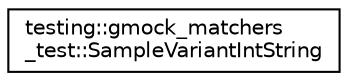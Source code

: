 digraph "Graphical Class Hierarchy"
{
  edge [fontname="Helvetica",fontsize="10",labelfontname="Helvetica",labelfontsize="10"];
  node [fontname="Helvetica",fontsize="10",shape=record];
  rankdir="LR";
  Node0 [label="testing::gmock_matchers\l_test::SampleVariantIntString",height=0.2,width=0.4,color="black", fillcolor="white", style="filled",URL="$classtesting_1_1gmock__matchers__test_1_1SampleVariantIntString.html"];
}
